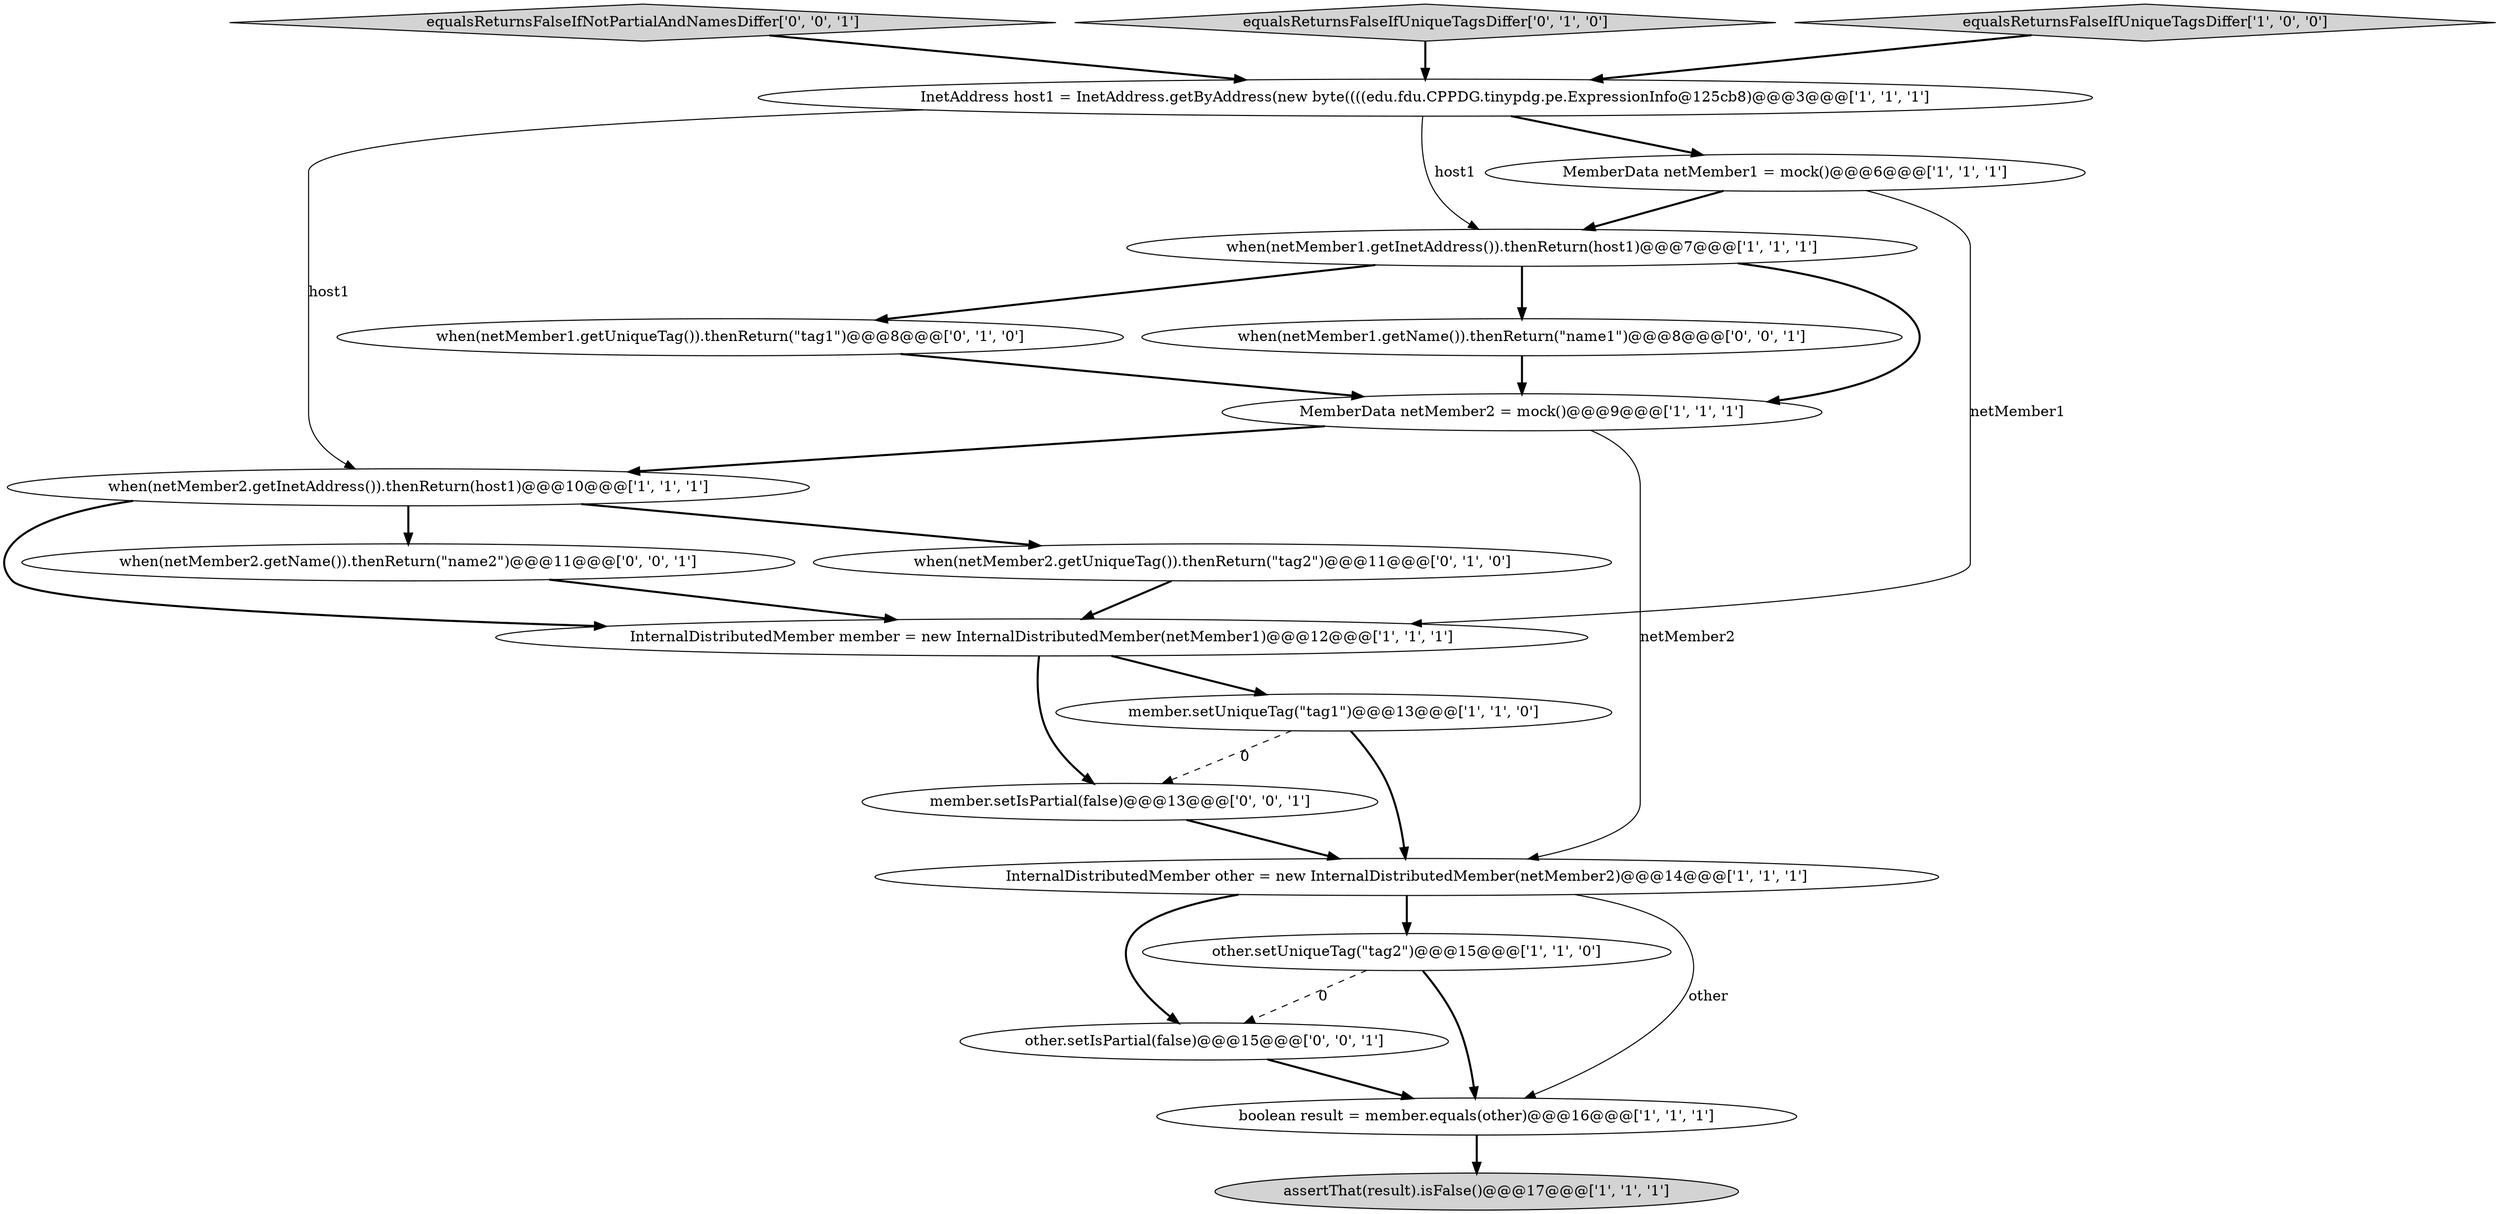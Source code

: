 digraph {
2 [style = filled, label = "MemberData netMember2 = mock()@@@9@@@['1', '1', '1']", fillcolor = white, shape = ellipse image = "AAA0AAABBB1BBB"];
10 [style = filled, label = "InternalDistributedMember member = new InternalDistributedMember(netMember1)@@@12@@@['1', '1', '1']", fillcolor = white, shape = ellipse image = "AAA0AAABBB1BBB"];
5 [style = filled, label = "when(netMember2.getInetAddress()).thenReturn(host1)@@@10@@@['1', '1', '1']", fillcolor = white, shape = ellipse image = "AAA0AAABBB1BBB"];
19 [style = filled, label = "member.setIsPartial(false)@@@13@@@['0', '0', '1']", fillcolor = white, shape = ellipse image = "AAA0AAABBB3BBB"];
15 [style = filled, label = "when(netMember2.getName()).thenReturn(\"name2\")@@@11@@@['0', '0', '1']", fillcolor = white, shape = ellipse image = "AAA0AAABBB3BBB"];
0 [style = filled, label = "boolean result = member.equals(other)@@@16@@@['1', '1', '1']", fillcolor = white, shape = ellipse image = "AAA0AAABBB1BBB"];
4 [style = filled, label = "InetAddress host1 = InetAddress.getByAddress(new byte((((edu.fdu.CPPDG.tinypdg.pe.ExpressionInfo@125cb8)@@@3@@@['1', '1', '1']", fillcolor = white, shape = ellipse image = "AAA0AAABBB1BBB"];
12 [style = filled, label = "when(netMember2.getUniqueTag()).thenReturn(\"tag2\")@@@11@@@['0', '1', '0']", fillcolor = white, shape = ellipse image = "AAA1AAABBB2BBB"];
16 [style = filled, label = "equalsReturnsFalseIfNotPartialAndNamesDiffer['0', '0', '1']", fillcolor = lightgray, shape = diamond image = "AAA0AAABBB3BBB"];
17 [style = filled, label = "other.setIsPartial(false)@@@15@@@['0', '0', '1']", fillcolor = white, shape = ellipse image = "AAA0AAABBB3BBB"];
7 [style = filled, label = "member.setUniqueTag(\"tag1\")@@@13@@@['1', '1', '0']", fillcolor = white, shape = ellipse image = "AAA0AAABBB1BBB"];
9 [style = filled, label = "InternalDistributedMember other = new InternalDistributedMember(netMember2)@@@14@@@['1', '1', '1']", fillcolor = white, shape = ellipse image = "AAA0AAABBB1BBB"];
13 [style = filled, label = "equalsReturnsFalseIfUniqueTagsDiffer['0', '1', '0']", fillcolor = lightgray, shape = diamond image = "AAA0AAABBB2BBB"];
18 [style = filled, label = "when(netMember1.getName()).thenReturn(\"name1\")@@@8@@@['0', '0', '1']", fillcolor = white, shape = ellipse image = "AAA0AAABBB3BBB"];
8 [style = filled, label = "equalsReturnsFalseIfUniqueTagsDiffer['1', '0', '0']", fillcolor = lightgray, shape = diamond image = "AAA0AAABBB1BBB"];
1 [style = filled, label = "when(netMember1.getInetAddress()).thenReturn(host1)@@@7@@@['1', '1', '1']", fillcolor = white, shape = ellipse image = "AAA0AAABBB1BBB"];
14 [style = filled, label = "when(netMember1.getUniqueTag()).thenReturn(\"tag1\")@@@8@@@['0', '1', '0']", fillcolor = white, shape = ellipse image = "AAA1AAABBB2BBB"];
3 [style = filled, label = "MemberData netMember1 = mock()@@@6@@@['1', '1', '1']", fillcolor = white, shape = ellipse image = "AAA0AAABBB1BBB"];
11 [style = filled, label = "other.setUniqueTag(\"tag2\")@@@15@@@['1', '1', '0']", fillcolor = white, shape = ellipse image = "AAA0AAABBB1BBB"];
6 [style = filled, label = "assertThat(result).isFalse()@@@17@@@['1', '1', '1']", fillcolor = lightgray, shape = ellipse image = "AAA0AAABBB1BBB"];
0->6 [style = bold, label=""];
9->0 [style = solid, label="other"];
9->11 [style = bold, label=""];
13->4 [style = bold, label=""];
19->9 [style = bold, label=""];
18->2 [style = bold, label=""];
16->4 [style = bold, label=""];
8->4 [style = bold, label=""];
2->9 [style = solid, label="netMember2"];
7->9 [style = bold, label=""];
2->5 [style = bold, label=""];
11->0 [style = bold, label=""];
4->1 [style = solid, label="host1"];
7->19 [style = dashed, label="0"];
1->18 [style = bold, label=""];
5->10 [style = bold, label=""];
1->14 [style = bold, label=""];
11->17 [style = dashed, label="0"];
4->5 [style = solid, label="host1"];
3->1 [style = bold, label=""];
10->19 [style = bold, label=""];
12->10 [style = bold, label=""];
10->7 [style = bold, label=""];
9->17 [style = bold, label=""];
14->2 [style = bold, label=""];
5->12 [style = bold, label=""];
3->10 [style = solid, label="netMember1"];
4->3 [style = bold, label=""];
15->10 [style = bold, label=""];
1->2 [style = bold, label=""];
17->0 [style = bold, label=""];
5->15 [style = bold, label=""];
}
